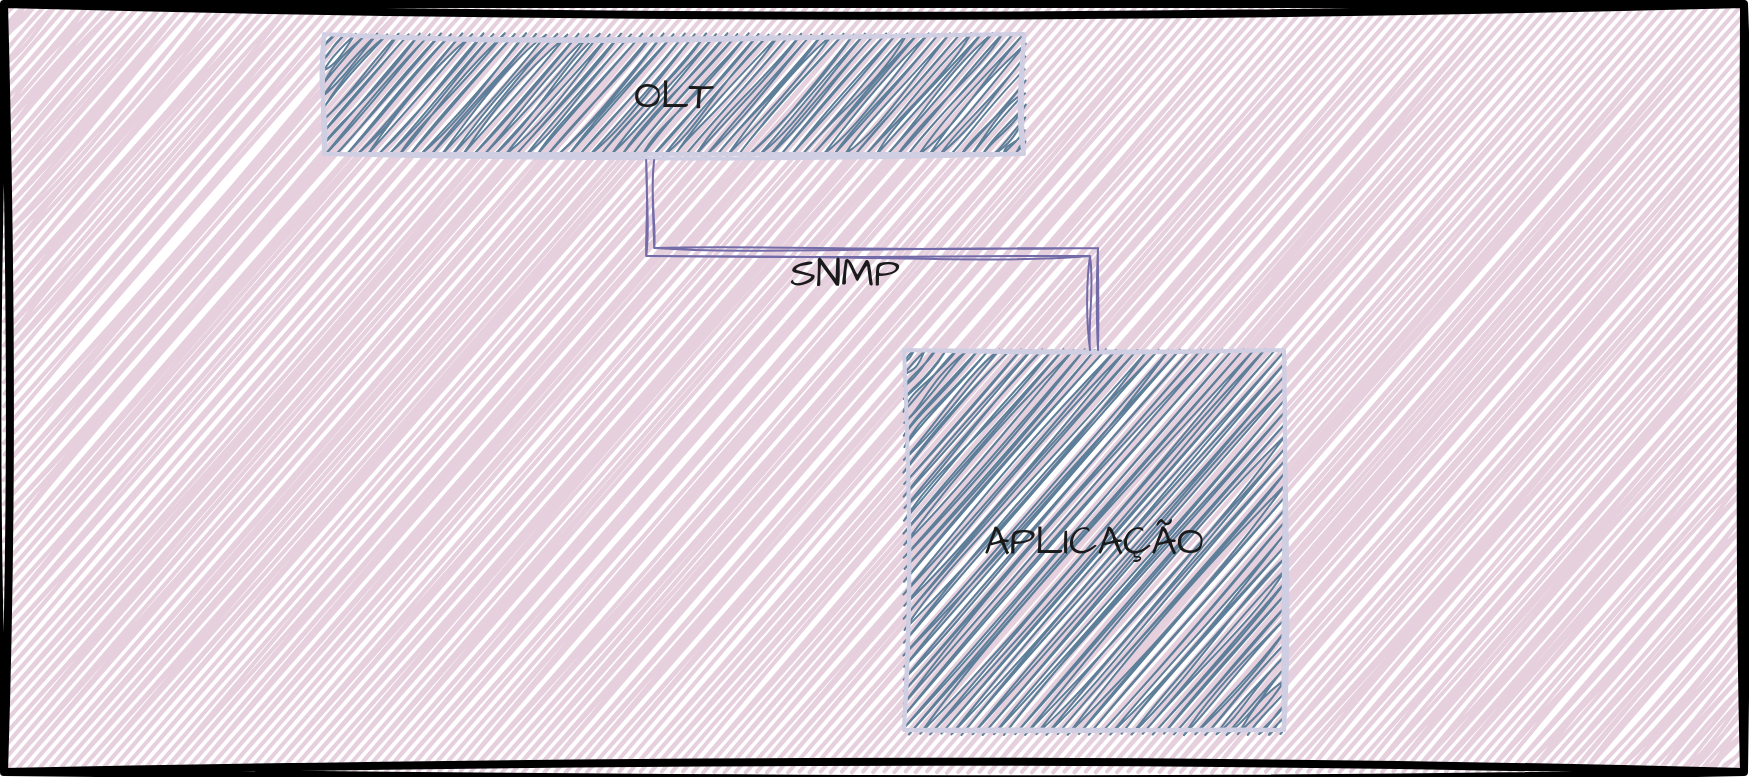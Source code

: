 <mxfile version="22.0.2" type="device">
  <diagram name="Página-1" id="8WAEElBBeGfERpxOIVl3">
    <mxGraphModel dx="1854" dy="580" grid="1" gridSize="10" guides="1" tooltips="1" connect="1" arrows="1" fold="1" page="1" pageScale="1" pageWidth="100" pageHeight="100" math="0" shadow="0">
      <root>
        <mxCell id="0" />
        <mxCell id="1" parent="0" />
        <mxCell id="b9wr8HyZEDaTZje5uN5I-6" value="" style="rounded=0;whiteSpace=wrap;html=1;sketch=1;hachureGap=4;jiggle=2;curveFitting=1;fontFamily=Architects Daughter;fontSource=https%3A%2F%2Ffonts.googleapis.com%2Fcss%3Ffamily%3DArchitects%2BDaughter;fontSize=20;strokeWidth=4;fillColor=#E6D0DE;" vertex="1" parent="1">
          <mxGeometry x="-480" y="306" width="870" height="384" as="geometry" />
        </mxCell>
        <mxCell id="b9wr8HyZEDaTZje5uN5I-1" value="OLT" style="rounded=0;whiteSpace=wrap;html=1;sketch=1;hachureGap=4;jiggle=2;curveFitting=1;fontFamily=Architects Daughter;fontSource=https%3A%2F%2Ffonts.googleapis.com%2Fcss%3Ffamily%3DArchitects%2BDaughter;fontSize=20;labelBackgroundColor=none;fillColor=#5D7F99;strokeColor=#D0CEE2;fontColor=#1A1A1A;gradientColor=none;strokeWidth=2;" vertex="1" parent="1">
          <mxGeometry x="-320" y="321" width="350" height="60" as="geometry" />
        </mxCell>
        <mxCell id="b9wr8HyZEDaTZje5uN5I-2" value="APLICAÇÃO" style="whiteSpace=wrap;html=1;aspect=fixed;sketch=1;hachureGap=4;jiggle=2;curveFitting=1;fontFamily=Architects Daughter;fontSource=https%3A%2F%2Ffonts.googleapis.com%2Fcss%3Ffamily%3DArchitects%2BDaughter;fontSize=20;labelBackgroundColor=none;fillColor=#5D7F99;strokeColor=#D0CEE2;fontColor=#1A1A1A;strokeWidth=2;" vertex="1" parent="1">
          <mxGeometry x="-30" y="479" width="190" height="190" as="geometry" />
        </mxCell>
        <mxCell id="b9wr8HyZEDaTZje5uN5I-3" style="edgeStyle=orthogonalEdgeStyle;rounded=0;sketch=1;hachureGap=4;jiggle=2;curveFitting=1;orthogonalLoop=1;jettySize=auto;html=1;entryX=0.466;entryY=1.05;entryDx=0;entryDy=0;entryPerimeter=0;fontFamily=Architects Daughter;fontSource=https%3A%2F%2Ffonts.googleapis.com%2Fcss%3Ffamily%3DArchitects%2BDaughter;fontSize=16;shape=link;flowAnimation=1;labelBackgroundColor=none;strokeColor=#736CA8;fontColor=default;" edge="1" parent="1" source="b9wr8HyZEDaTZje5uN5I-2" target="b9wr8HyZEDaTZje5uN5I-1">
          <mxGeometry relative="1" as="geometry" />
        </mxCell>
        <mxCell id="b9wr8HyZEDaTZje5uN5I-4" value="SNMP" style="text;html=1;align=center;verticalAlign=middle;resizable=0;points=[];autosize=1;strokeColor=none;fillColor=none;fontSize=20;fontFamily=Architects Daughter;labelBackgroundColor=none;fontColor=#1A1A1A;" vertex="1" parent="1">
          <mxGeometry x="-100" y="420" width="80" height="40" as="geometry" />
        </mxCell>
      </root>
    </mxGraphModel>
  </diagram>
</mxfile>
